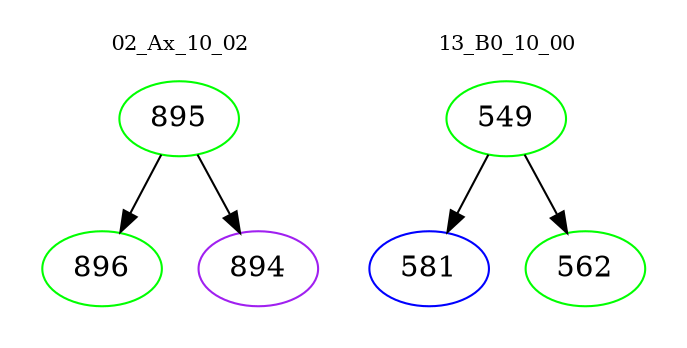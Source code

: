 digraph{
subgraph cluster_0 {
color = white
label = "02_Ax_10_02";
fontsize=10;
T0_895 [label="895", color="green"]
T0_895 -> T0_896 [color="black"]
T0_896 [label="896", color="green"]
T0_895 -> T0_894 [color="black"]
T0_894 [label="894", color="purple"]
}
subgraph cluster_1 {
color = white
label = "13_B0_10_00";
fontsize=10;
T1_549 [label="549", color="green"]
T1_549 -> T1_581 [color="black"]
T1_581 [label="581", color="blue"]
T1_549 -> T1_562 [color="black"]
T1_562 [label="562", color="green"]
}
}
